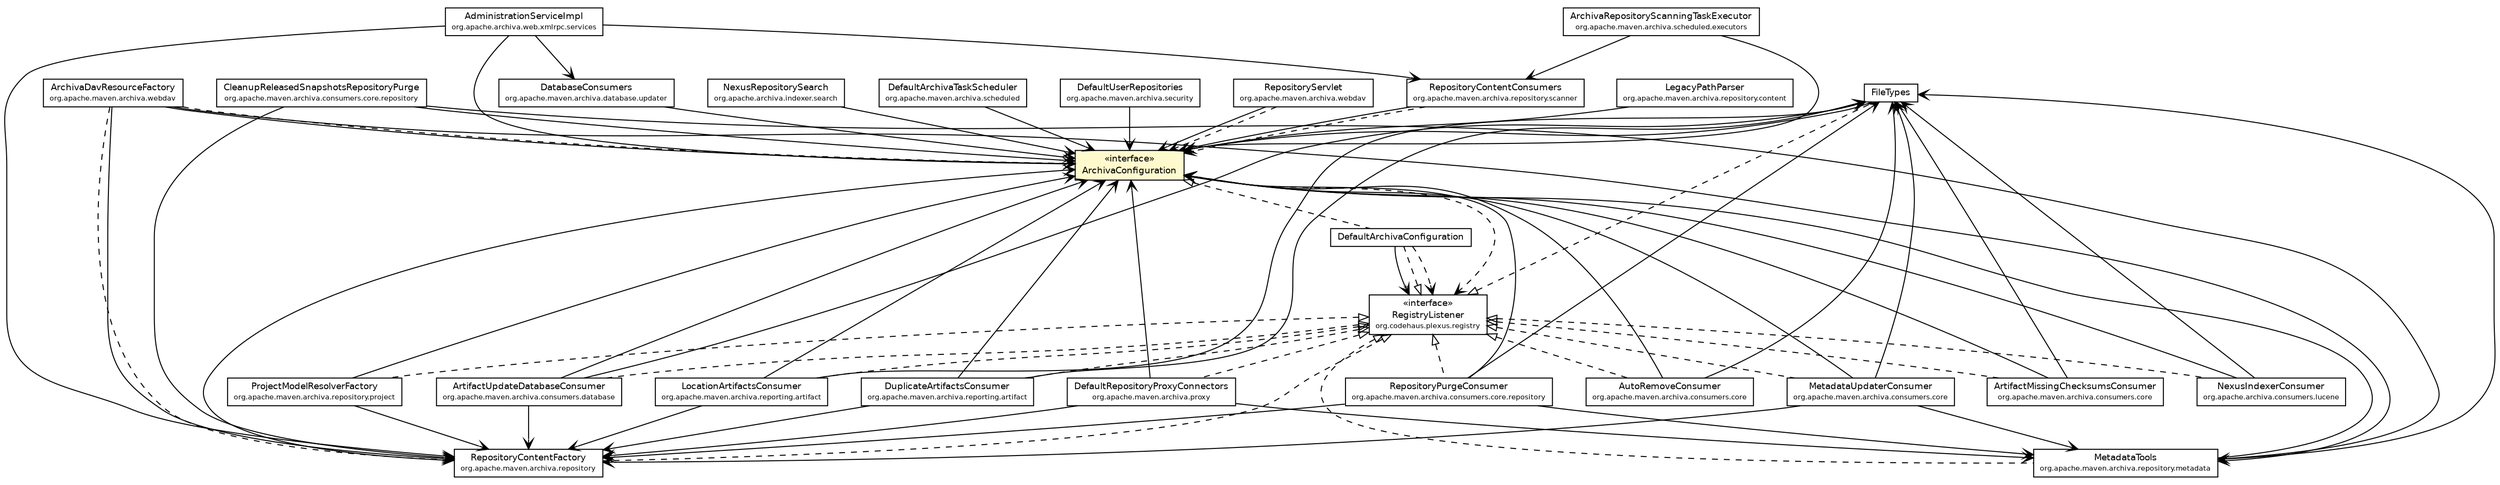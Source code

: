 #!/usr/local/bin/dot
#
# Class diagram 
# Generated by UmlGraph version 4.6 (http://www.spinellis.gr/sw/umlgraph)
#

digraph G {
	edge [fontname="Helvetica",fontsize=10,labelfontname="Helvetica",labelfontsize=10];
	node [fontname="Helvetica",fontsize=10,shape=plaintext];
	// org.apache.maven.archiva.configuration.FileTypes
	c39737 [label=<<table border="0" cellborder="1" cellspacing="0" cellpadding="2" port="p" href="./FileTypes.html">
		<tr><td><table border="0" cellspacing="0" cellpadding="1">
			<tr><td> FileTypes </td></tr>
		</table></td></tr>
		</table>>, fontname="Helvetica", fontcolor="black", fontsize=9.0];
	// org.apache.maven.archiva.configuration.DefaultArchivaConfiguration
	c39738 [label=<<table border="0" cellborder="1" cellspacing="0" cellpadding="2" port="p" href="./DefaultArchivaConfiguration.html">
		<tr><td><table border="0" cellspacing="0" cellpadding="1">
			<tr><td> DefaultArchivaConfiguration </td></tr>
		</table></td></tr>
		</table>>, fontname="Helvetica", fontcolor="black", fontsize=9.0];
	// org.apache.maven.archiva.configuration.ArchivaConfiguration
	c39743 [label=<<table border="0" cellborder="1" cellspacing="0" cellpadding="2" port="p" bgcolor="lemonChiffon" href="./ArchivaConfiguration.html">
		<tr><td><table border="0" cellspacing="0" cellpadding="1">
			<tr><td> &laquo;interface&raquo; </td></tr>
			<tr><td> ArchivaConfiguration </td></tr>
		</table></td></tr>
		</table>>, fontname="Helvetica", fontcolor="black", fontsize=9.0];
	// org.apache.maven.archiva.repository.content.LegacyPathParser
	c39795 [label=<<table border="0" cellborder="1" cellspacing="0" cellpadding="2" port="p" href="../repository/content/LegacyPathParser.html">
		<tr><td><table border="0" cellspacing="0" cellpadding="1">
			<tr><td> LegacyPathParser </td></tr>
			<tr><td><font point-size="7.0"> org.apache.maven.archiva.repository.content </font></td></tr>
		</table></td></tr>
		</table>>, fontname="Helvetica", fontcolor="black", fontsize=9.0];
	// org.apache.maven.archiva.repository.RepositoryContentFactory
	c39804 [label=<<table border="0" cellborder="1" cellspacing="0" cellpadding="2" port="p" href="../repository/RepositoryContentFactory.html">
		<tr><td><table border="0" cellspacing="0" cellpadding="1">
			<tr><td> RepositoryContentFactory </td></tr>
			<tr><td><font point-size="7.0"> org.apache.maven.archiva.repository </font></td></tr>
		</table></td></tr>
		</table>>, fontname="Helvetica", fontcolor="black", fontsize=9.0];
	// org.apache.maven.archiva.repository.metadata.MetadataTools
	c39815 [label=<<table border="0" cellborder="1" cellspacing="0" cellpadding="2" port="p" href="../repository/metadata/MetadataTools.html">
		<tr><td><table border="0" cellspacing="0" cellpadding="1">
			<tr><td> MetadataTools </td></tr>
			<tr><td><font point-size="7.0"> org.apache.maven.archiva.repository.metadata </font></td></tr>
		</table></td></tr>
		</table>>, fontname="Helvetica", fontcolor="black", fontsize=9.0];
	// org.apache.maven.archiva.repository.project.ProjectModelResolverFactory
	c39819 [label=<<table border="0" cellborder="1" cellspacing="0" cellpadding="2" port="p" href="../repository/project/ProjectModelResolverFactory.html">
		<tr><td><table border="0" cellspacing="0" cellpadding="1">
			<tr><td> ProjectModelResolverFactory </td></tr>
			<tr><td><font point-size="7.0"> org.apache.maven.archiva.repository.project </font></td></tr>
		</table></td></tr>
		</table>>, fontname="Helvetica", fontcolor="black", fontsize=9.0];
	// org.apache.maven.archiva.repository.scanner.RepositoryContentConsumers
	c39838 [label=<<table border="0" cellborder="1" cellspacing="0" cellpadding="2" port="p" href="../repository/scanner/RepositoryContentConsumers.html">
		<tr><td><table border="0" cellspacing="0" cellpadding="1">
			<tr><td> RepositoryContentConsumers </td></tr>
			<tr><td><font point-size="7.0"> org.apache.maven.archiva.repository.scanner </font></td></tr>
		</table></td></tr>
		</table>>, fontname="Helvetica", fontcolor="black", fontsize=9.0];
	// org.apache.maven.archiva.consumers.core.MetadataUpdaterConsumer
	c39844 [label=<<table border="0" cellborder="1" cellspacing="0" cellpadding="2" port="p" href="../consumers/core/MetadataUpdaterConsumer.html">
		<tr><td><table border="0" cellspacing="0" cellpadding="1">
			<tr><td> MetadataUpdaterConsumer </td></tr>
			<tr><td><font point-size="7.0"> org.apache.maven.archiva.consumers.core </font></td></tr>
		</table></td></tr>
		</table>>, fontname="Helvetica", fontcolor="black", fontsize=9.0];
	// org.apache.maven.archiva.consumers.core.AutoRemoveConsumer
	c39846 [label=<<table border="0" cellborder="1" cellspacing="0" cellpadding="2" port="p" href="../consumers/core/AutoRemoveConsumer.html">
		<tr><td><table border="0" cellspacing="0" cellpadding="1">
			<tr><td> AutoRemoveConsumer </td></tr>
			<tr><td><font point-size="7.0"> org.apache.maven.archiva.consumers.core </font></td></tr>
		</table></td></tr>
		</table>>, fontname="Helvetica", fontcolor="black", fontsize=9.0];
	// org.apache.maven.archiva.consumers.core.ArtifactMissingChecksumsConsumer
	c39847 [label=<<table border="0" cellborder="1" cellspacing="0" cellpadding="2" port="p" href="../consumers/core/ArtifactMissingChecksumsConsumer.html">
		<tr><td><table border="0" cellspacing="0" cellpadding="1">
			<tr><td> ArtifactMissingChecksumsConsumer </td></tr>
			<tr><td><font point-size="7.0"> org.apache.maven.archiva.consumers.core </font></td></tr>
		</table></td></tr>
		</table>>, fontname="Helvetica", fontcolor="black", fontsize=9.0];
	// org.apache.maven.archiva.consumers.core.repository.RepositoryPurgeConsumer
	c39850 [label=<<table border="0" cellborder="1" cellspacing="0" cellpadding="2" port="p" href="../consumers/core/repository/RepositoryPurgeConsumer.html">
		<tr><td><table border="0" cellspacing="0" cellpadding="1">
			<tr><td> RepositoryPurgeConsumer </td></tr>
			<tr><td><font point-size="7.0"> org.apache.maven.archiva.consumers.core.repository </font></td></tr>
		</table></td></tr>
		</table>>, fontname="Helvetica", fontcolor="black", fontsize=9.0];
	// org.apache.maven.archiva.consumers.core.repository.CleanupReleasedSnapshotsRepositoryPurge
	c39853 [label=<<table border="0" cellborder="1" cellspacing="0" cellpadding="2" port="p" href="../consumers/core/repository/CleanupReleasedSnapshotsRepositoryPurge.html">
		<tr><td><table border="0" cellspacing="0" cellpadding="1">
			<tr><td> CleanupReleasedSnapshotsRepositoryPurge </td></tr>
			<tr><td><font point-size="7.0"> org.apache.maven.archiva.consumers.core.repository </font></td></tr>
		</table></td></tr>
		</table>>, fontname="Helvetica", fontcolor="black", fontsize=9.0];
	// org.apache.maven.archiva.database.updater.DatabaseConsumers
	c39911 [label=<<table border="0" cellborder="1" cellspacing="0" cellpadding="2" port="p" href="../database/updater/DatabaseConsumers.html">
		<tr><td><table border="0" cellspacing="0" cellpadding="1">
			<tr><td> DatabaseConsumers </td></tr>
			<tr><td><font point-size="7.0"> org.apache.maven.archiva.database.updater </font></td></tr>
		</table></td></tr>
		</table>>, fontname="Helvetica", fontcolor="black", fontsize=9.0];
	// org.apache.maven.archiva.reporting.artifact.LocationArtifactsConsumer
	c39927 [label=<<table border="0" cellborder="1" cellspacing="0" cellpadding="2" port="p" href="../reporting/artifact/LocationArtifactsConsumer.html">
		<tr><td><table border="0" cellspacing="0" cellpadding="1">
			<tr><td> LocationArtifactsConsumer </td></tr>
			<tr><td><font point-size="7.0"> org.apache.maven.archiva.reporting.artifact </font></td></tr>
		</table></td></tr>
		</table>>, fontname="Helvetica", fontcolor="black", fontsize=9.0];
	// org.apache.maven.archiva.reporting.artifact.DuplicateArtifactsConsumer
	c39928 [label=<<table border="0" cellborder="1" cellspacing="0" cellpadding="2" port="p" href="../reporting/artifact/DuplicateArtifactsConsumer.html">
		<tr><td><table border="0" cellspacing="0" cellpadding="1">
			<tr><td> DuplicateArtifactsConsumer </td></tr>
			<tr><td><font point-size="7.0"> org.apache.maven.archiva.reporting.artifact </font></td></tr>
		</table></td></tr>
		</table>>, fontname="Helvetica", fontcolor="black", fontsize=9.0];
	// org.apache.maven.archiva.consumers.database.ArtifactUpdateDatabaseConsumer
	c39934 [label=<<table border="0" cellborder="1" cellspacing="0" cellpadding="2" port="p" href="../consumers/database/ArtifactUpdateDatabaseConsumer.html">
		<tr><td><table border="0" cellspacing="0" cellpadding="1">
			<tr><td> ArtifactUpdateDatabaseConsumer </td></tr>
			<tr><td><font point-size="7.0"> org.apache.maven.archiva.consumers.database </font></td></tr>
		</table></td></tr>
		</table>>, fontname="Helvetica", fontcolor="black", fontsize=9.0];
	// org.apache.archiva.indexer.search.NexusRepositorySearch
	c39941 [label=<<table border="0" cellborder="1" cellspacing="0" cellpadding="2" port="p" href="../../../archiva/indexer/search/NexusRepositorySearch.html">
		<tr><td><table border="0" cellspacing="0" cellpadding="1">
			<tr><td> NexusRepositorySearch </td></tr>
			<tr><td><font point-size="7.0"> org.apache.archiva.indexer.search </font></td></tr>
		</table></td></tr>
		</table>>, fontname="Helvetica", fontcolor="black", fontsize=9.0];
	// org.apache.maven.archiva.scheduled.DefaultArchivaTaskScheduler
	c39944 [label=<<table border="0" cellborder="1" cellspacing="0" cellpadding="2" port="p" href="../scheduled/DefaultArchivaTaskScheduler.html">
		<tr><td><table border="0" cellspacing="0" cellpadding="1">
			<tr><td> DefaultArchivaTaskScheduler </td></tr>
			<tr><td><font point-size="7.0"> org.apache.maven.archiva.scheduled </font></td></tr>
		</table></td></tr>
		</table>>, fontname="Helvetica", fontcolor="black", fontsize=9.0];
	// org.apache.maven.archiva.scheduled.executors.ArchivaRepositoryScanningTaskExecutor
	c39947 [label=<<table border="0" cellborder="1" cellspacing="0" cellpadding="2" port="p" href="../scheduled/executors/ArchivaRepositoryScanningTaskExecutor.html">
		<tr><td><table border="0" cellspacing="0" cellpadding="1">
			<tr><td> ArchivaRepositoryScanningTaskExecutor </td></tr>
			<tr><td><font point-size="7.0"> org.apache.maven.archiva.scheduled.executors </font></td></tr>
		</table></td></tr>
		</table>>, fontname="Helvetica", fontcolor="black", fontsize=9.0];
	// org.apache.archiva.consumers.lucene.NexusIndexerConsumer
	c39955 [label=<<table border="0" cellborder="1" cellspacing="0" cellpadding="2" port="p" href="../../../archiva/consumers/lucene/NexusIndexerConsumer.html">
		<tr><td><table border="0" cellspacing="0" cellpadding="1">
			<tr><td> NexusIndexerConsumer </td></tr>
			<tr><td><font point-size="7.0"> org.apache.archiva.consumers.lucene </font></td></tr>
		</table></td></tr>
		</table>>, fontname="Helvetica", fontcolor="black", fontsize=9.0];
	// org.apache.maven.archiva.proxy.DefaultRepositoryProxyConnectors
	c40020 [label=<<table border="0" cellborder="1" cellspacing="0" cellpadding="2" port="p" href="../proxy/DefaultRepositoryProxyConnectors.html">
		<tr><td><table border="0" cellspacing="0" cellpadding="1">
			<tr><td> DefaultRepositoryProxyConnectors </td></tr>
			<tr><td><font point-size="7.0"> org.apache.maven.archiva.proxy </font></td></tr>
		</table></td></tr>
		</table>>, fontname="Helvetica", fontcolor="black", fontsize=9.0];
	// org.apache.maven.archiva.security.DefaultUserRepositories
	c40039 [label=<<table border="0" cellborder="1" cellspacing="0" cellpadding="2" port="p" href="../security/DefaultUserRepositories.html">
		<tr><td><table border="0" cellspacing="0" cellpadding="1">
			<tr><td> DefaultUserRepositories </td></tr>
			<tr><td><font point-size="7.0"> org.apache.maven.archiva.security </font></td></tr>
		</table></td></tr>
		</table>>, fontname="Helvetica", fontcolor="black", fontsize=9.0];
	// org.apache.maven.archiva.webdav.RepositoryServlet
	c40047 [label=<<table border="0" cellborder="1" cellspacing="0" cellpadding="2" port="p" href="../webdav/RepositoryServlet.html">
		<tr><td><table border="0" cellspacing="0" cellpadding="1">
			<tr><td> RepositoryServlet </td></tr>
			<tr><td><font point-size="7.0"> org.apache.maven.archiva.webdav </font></td></tr>
		</table></td></tr>
		</table>>, fontname="Helvetica", fontcolor="black", fontsize=9.0];
	// org.apache.maven.archiva.webdav.ArchivaDavResourceFactory
	c40055 [label=<<table border="0" cellborder="1" cellspacing="0" cellpadding="2" port="p" href="../webdav/ArchivaDavResourceFactory.html">
		<tr><td><table border="0" cellspacing="0" cellpadding="1">
			<tr><td> ArchivaDavResourceFactory </td></tr>
			<tr><td><font point-size="7.0"> org.apache.maven.archiva.webdav </font></td></tr>
		</table></td></tr>
		</table>>, fontname="Helvetica", fontcolor="black", fontsize=9.0];
	// org.apache.archiva.web.xmlrpc.services.AdministrationServiceImpl
	c40080 [label=<<table border="0" cellborder="1" cellspacing="0" cellpadding="2" port="p" href="../../../archiva/web/xmlrpc/services/AdministrationServiceImpl.html">
		<tr><td><table border="0" cellspacing="0" cellpadding="1">
			<tr><td> AdministrationServiceImpl </td></tr>
			<tr><td><font point-size="7.0"> org.apache.archiva.web.xmlrpc.services </font></td></tr>
		</table></td></tr>
		</table>>, fontname="Helvetica", fontcolor="black", fontsize=9.0];
	//org.apache.maven.archiva.configuration.FileTypes implements org.codehaus.plexus.registry.RegistryListener
	c40082:p -> c39737:p [dir=back,arrowtail=empty,style=dashed];
	//org.apache.maven.archiva.configuration.DefaultArchivaConfiguration implements org.apache.maven.archiva.configuration.ArchivaConfiguration
	c39743:p -> c39738:p [dir=back,arrowtail=empty,style=dashed];
	//org.apache.maven.archiva.configuration.DefaultArchivaConfiguration implements org.codehaus.plexus.registry.RegistryListener
	c40082:p -> c39738:p [dir=back,arrowtail=empty,style=dashed];
	//org.apache.maven.archiva.repository.RepositoryContentFactory implements org.codehaus.plexus.registry.RegistryListener
	c40082:p -> c39804:p [dir=back,arrowtail=empty,style=dashed];
	//org.apache.maven.archiva.repository.metadata.MetadataTools implements org.codehaus.plexus.registry.RegistryListener
	c40082:p -> c39815:p [dir=back,arrowtail=empty,style=dashed];
	//org.apache.maven.archiva.repository.project.ProjectModelResolverFactory implements org.codehaus.plexus.registry.RegistryListener
	c40082:p -> c39819:p [dir=back,arrowtail=empty,style=dashed];
	//org.apache.maven.archiva.consumers.core.MetadataUpdaterConsumer implements org.codehaus.plexus.registry.RegistryListener
	c40082:p -> c39844:p [dir=back,arrowtail=empty,style=dashed];
	//org.apache.maven.archiva.consumers.core.AutoRemoveConsumer implements org.codehaus.plexus.registry.RegistryListener
	c40082:p -> c39846:p [dir=back,arrowtail=empty,style=dashed];
	//org.apache.maven.archiva.consumers.core.ArtifactMissingChecksumsConsumer implements org.codehaus.plexus.registry.RegistryListener
	c40082:p -> c39847:p [dir=back,arrowtail=empty,style=dashed];
	//org.apache.maven.archiva.consumers.core.repository.RepositoryPurgeConsumer implements org.codehaus.plexus.registry.RegistryListener
	c40082:p -> c39850:p [dir=back,arrowtail=empty,style=dashed];
	//org.apache.maven.archiva.reporting.artifact.LocationArtifactsConsumer implements org.codehaus.plexus.registry.RegistryListener
	c40082:p -> c39927:p [dir=back,arrowtail=empty,style=dashed];
	//org.apache.maven.archiva.reporting.artifact.DuplicateArtifactsConsumer implements org.codehaus.plexus.registry.RegistryListener
	c40082:p -> c39928:p [dir=back,arrowtail=empty,style=dashed];
	//org.apache.maven.archiva.consumers.database.ArtifactUpdateDatabaseConsumer implements org.codehaus.plexus.registry.RegistryListener
	c40082:p -> c39934:p [dir=back,arrowtail=empty,style=dashed];
	//org.apache.archiva.consumers.lucene.NexusIndexerConsumer implements org.codehaus.plexus.registry.RegistryListener
	c40082:p -> c39955:p [dir=back,arrowtail=empty,style=dashed];
	//org.apache.maven.archiva.proxy.DefaultRepositoryProxyConnectors implements org.codehaus.plexus.registry.RegistryListener
	c40082:p -> c40020:p [dir=back,arrowtail=empty,style=dashed];
	// org.apache.maven.archiva.configuration.FileTypes NAVASSOC org.apache.maven.archiva.configuration.ArchivaConfiguration
	c39737:p -> c39743:p [taillabel="", label="", headlabel="", fontname="Helvetica", fontcolor="black", fontsize=10.0, color="black", arrowhead=open];
	// org.apache.maven.archiva.configuration.DefaultArchivaConfiguration NAVASSOC org.codehaus.plexus.registry.RegistryListener
	c39738:p -> c40082:p [taillabel="", label="", headlabel="*", fontname="Helvetica", fontcolor="black", fontsize=10.0, color="black", arrowhead=open];
	// org.apache.maven.archiva.repository.content.LegacyPathParser NAVASSOC org.apache.maven.archiva.configuration.ArchivaConfiguration
	c39795:p -> c39743:p [taillabel="", label="", headlabel="", fontname="Helvetica", fontcolor="black", fontsize=10.0, color="black", arrowhead=open];
	// org.apache.maven.archiva.repository.RepositoryContentFactory NAVASSOC org.apache.maven.archiva.configuration.ArchivaConfiguration
	c39804:p -> c39743:p [taillabel="", label="", headlabel="", fontname="Helvetica", fontcolor="black", fontsize=10.0, color="black", arrowhead=open];
	// org.apache.maven.archiva.repository.metadata.MetadataTools NAVASSOC org.apache.maven.archiva.configuration.ArchivaConfiguration
	c39815:p -> c39743:p [taillabel="", label="", headlabel="", fontname="Helvetica", fontcolor="black", fontsize=10.0, color="black", arrowhead=open];
	// org.apache.maven.archiva.repository.metadata.MetadataTools NAVASSOC org.apache.maven.archiva.configuration.FileTypes
	c39815:p -> c39737:p [taillabel="", label="", headlabel="", fontname="Helvetica", fontcolor="black", fontsize=10.0, color="black", arrowhead=open];
	// org.apache.maven.archiva.repository.project.ProjectModelResolverFactory NAVASSOC org.apache.maven.archiva.configuration.ArchivaConfiguration
	c39819:p -> c39743:p [taillabel="", label="", headlabel="", fontname="Helvetica", fontcolor="black", fontsize=10.0, color="black", arrowhead=open];
	// org.apache.maven.archiva.repository.project.ProjectModelResolverFactory NAVASSOC org.apache.maven.archiva.repository.RepositoryContentFactory
	c39819:p -> c39804:p [taillabel="", label="", headlabel="", fontname="Helvetica", fontcolor="black", fontsize=10.0, color="black", arrowhead=open];
	// org.apache.maven.archiva.repository.scanner.RepositoryContentConsumers NAVASSOC org.apache.maven.archiva.configuration.ArchivaConfiguration
	c39838:p -> c39743:p [taillabel="", label="", headlabel="", fontname="Helvetica", fontcolor="black", fontsize=10.0, color="black", arrowhead=open];
	// org.apache.maven.archiva.consumers.core.MetadataUpdaterConsumer NAVASSOC org.apache.maven.archiva.repository.RepositoryContentFactory
	c39844:p -> c39804:p [taillabel="", label="", headlabel="", fontname="Helvetica", fontcolor="black", fontsize=10.0, color="black", arrowhead=open];
	// org.apache.maven.archiva.consumers.core.MetadataUpdaterConsumer NAVASSOC org.apache.maven.archiva.repository.metadata.MetadataTools
	c39844:p -> c39815:p [taillabel="", label="", headlabel="", fontname="Helvetica", fontcolor="black", fontsize=10.0, color="black", arrowhead=open];
	// org.apache.maven.archiva.consumers.core.MetadataUpdaterConsumer NAVASSOC org.apache.maven.archiva.configuration.ArchivaConfiguration
	c39844:p -> c39743:p [taillabel="", label="", headlabel="", fontname="Helvetica", fontcolor="black", fontsize=10.0, color="black", arrowhead=open];
	// org.apache.maven.archiva.consumers.core.MetadataUpdaterConsumer NAVASSOC org.apache.maven.archiva.configuration.FileTypes
	c39844:p -> c39737:p [taillabel="", label="", headlabel="", fontname="Helvetica", fontcolor="black", fontsize=10.0, color="black", arrowhead=open];
	// org.apache.maven.archiva.consumers.core.AutoRemoveConsumer NAVASSOC org.apache.maven.archiva.configuration.ArchivaConfiguration
	c39846:p -> c39743:p [taillabel="", label="", headlabel="", fontname="Helvetica", fontcolor="black", fontsize=10.0, color="black", arrowhead=open];
	// org.apache.maven.archiva.consumers.core.AutoRemoveConsumer NAVASSOC org.apache.maven.archiva.configuration.FileTypes
	c39846:p -> c39737:p [taillabel="", label="", headlabel="", fontname="Helvetica", fontcolor="black", fontsize=10.0, color="black", arrowhead=open];
	// org.apache.maven.archiva.consumers.core.ArtifactMissingChecksumsConsumer NAVASSOC org.apache.maven.archiva.configuration.ArchivaConfiguration
	c39847:p -> c39743:p [taillabel="", label="", headlabel="", fontname="Helvetica", fontcolor="black", fontsize=10.0, color="black", arrowhead=open];
	// org.apache.maven.archiva.consumers.core.ArtifactMissingChecksumsConsumer NAVASSOC org.apache.maven.archiva.configuration.FileTypes
	c39847:p -> c39737:p [taillabel="", label="", headlabel="", fontname="Helvetica", fontcolor="black", fontsize=10.0, color="black", arrowhead=open];
	// org.apache.maven.archiva.consumers.core.repository.RepositoryPurgeConsumer NAVASSOC org.apache.maven.archiva.configuration.ArchivaConfiguration
	c39850:p -> c39743:p [taillabel="", label="", headlabel="", fontname="Helvetica", fontcolor="black", fontsize=10.0, color="black", arrowhead=open];
	// org.apache.maven.archiva.consumers.core.repository.RepositoryPurgeConsumer NAVASSOC org.apache.maven.archiva.repository.RepositoryContentFactory
	c39850:p -> c39804:p [taillabel="", label="", headlabel="", fontname="Helvetica", fontcolor="black", fontsize=10.0, color="black", arrowhead=open];
	// org.apache.maven.archiva.consumers.core.repository.RepositoryPurgeConsumer NAVASSOC org.apache.maven.archiva.repository.metadata.MetadataTools
	c39850:p -> c39815:p [taillabel="", label="", headlabel="", fontname="Helvetica", fontcolor="black", fontsize=10.0, color="black", arrowhead=open];
	// org.apache.maven.archiva.consumers.core.repository.RepositoryPurgeConsumer NAVASSOC org.apache.maven.archiva.configuration.FileTypes
	c39850:p -> c39737:p [taillabel="", label="", headlabel="", fontname="Helvetica", fontcolor="black", fontsize=10.0, color="black", arrowhead=open];
	// org.apache.maven.archiva.consumers.core.repository.CleanupReleasedSnapshotsRepositoryPurge NAVASSOC org.apache.maven.archiva.repository.metadata.MetadataTools
	c39853:p -> c39815:p [taillabel="", label="", headlabel="", fontname="Helvetica", fontcolor="black", fontsize=10.0, color="black", arrowhead=open];
	// org.apache.maven.archiva.consumers.core.repository.CleanupReleasedSnapshotsRepositoryPurge NAVASSOC org.apache.maven.archiva.configuration.ArchivaConfiguration
	c39853:p -> c39743:p [taillabel="", label="", headlabel="", fontname="Helvetica", fontcolor="black", fontsize=10.0, color="black", arrowhead=open];
	// org.apache.maven.archiva.consumers.core.repository.CleanupReleasedSnapshotsRepositoryPurge NAVASSOC org.apache.maven.archiva.repository.RepositoryContentFactory
	c39853:p -> c39804:p [taillabel="", label="", headlabel="", fontname="Helvetica", fontcolor="black", fontsize=10.0, color="black", arrowhead=open];
	// org.apache.maven.archiva.database.updater.DatabaseConsumers NAVASSOC org.apache.maven.archiva.configuration.ArchivaConfiguration
	c39911:p -> c39743:p [taillabel="", label="", headlabel="", fontname="Helvetica", fontcolor="black", fontsize=10.0, color="black", arrowhead=open];
	// org.apache.maven.archiva.reporting.artifact.LocationArtifactsConsumer NAVASSOC org.apache.maven.archiva.configuration.ArchivaConfiguration
	c39927:p -> c39743:p [taillabel="", label="", headlabel="", fontname="Helvetica", fontcolor="black", fontsize=10.0, color="black", arrowhead=open];
	// org.apache.maven.archiva.reporting.artifact.LocationArtifactsConsumer NAVASSOC org.apache.maven.archiva.configuration.FileTypes
	c39927:p -> c39737:p [taillabel="", label="", headlabel="", fontname="Helvetica", fontcolor="black", fontsize=10.0, color="black", arrowhead=open];
	// org.apache.maven.archiva.reporting.artifact.LocationArtifactsConsumer NAVASSOC org.apache.maven.archiva.repository.RepositoryContentFactory
	c39927:p -> c39804:p [taillabel="", label="", headlabel="", fontname="Helvetica", fontcolor="black", fontsize=10.0, color="black", arrowhead=open];
	// org.apache.maven.archiva.reporting.artifact.DuplicateArtifactsConsumer NAVASSOC org.apache.maven.archiva.configuration.ArchivaConfiguration
	c39928:p -> c39743:p [taillabel="", label="", headlabel="", fontname="Helvetica", fontcolor="black", fontsize=10.0, color="black", arrowhead=open];
	// org.apache.maven.archiva.reporting.artifact.DuplicateArtifactsConsumer NAVASSOC org.apache.maven.archiva.configuration.FileTypes
	c39928:p -> c39737:p [taillabel="", label="", headlabel="", fontname="Helvetica", fontcolor="black", fontsize=10.0, color="black", arrowhead=open];
	// org.apache.maven.archiva.reporting.artifact.DuplicateArtifactsConsumer NAVASSOC org.apache.maven.archiva.repository.RepositoryContentFactory
	c39928:p -> c39804:p [taillabel="", label="", headlabel="", fontname="Helvetica", fontcolor="black", fontsize=10.0, color="black", arrowhead=open];
	// org.apache.maven.archiva.consumers.database.ArtifactUpdateDatabaseConsumer NAVASSOC org.apache.maven.archiva.configuration.ArchivaConfiguration
	c39934:p -> c39743:p [taillabel="", label="", headlabel="", fontname="Helvetica", fontcolor="black", fontsize=10.0, color="black", arrowhead=open];
	// org.apache.maven.archiva.consumers.database.ArtifactUpdateDatabaseConsumer NAVASSOC org.apache.maven.archiva.configuration.FileTypes
	c39934:p -> c39737:p [taillabel="", label="", headlabel="", fontname="Helvetica", fontcolor="black", fontsize=10.0, color="black", arrowhead=open];
	// org.apache.maven.archiva.consumers.database.ArtifactUpdateDatabaseConsumer NAVASSOC org.apache.maven.archiva.repository.RepositoryContentFactory
	c39934:p -> c39804:p [taillabel="", label="", headlabel="", fontname="Helvetica", fontcolor="black", fontsize=10.0, color="black", arrowhead=open];
	// org.apache.archiva.indexer.search.NexusRepositorySearch NAVASSOC org.apache.maven.archiva.configuration.ArchivaConfiguration
	c39941:p -> c39743:p [taillabel="", label="", headlabel="", fontname="Helvetica", fontcolor="black", fontsize=10.0, color="black", arrowhead=open];
	// org.apache.maven.archiva.scheduled.DefaultArchivaTaskScheduler NAVASSOC org.apache.maven.archiva.configuration.ArchivaConfiguration
	c39944:p -> c39743:p [taillabel="", label="", headlabel="", fontname="Helvetica", fontcolor="black", fontsize=10.0, color="black", arrowhead=open];
	// org.apache.maven.archiva.scheduled.executors.ArchivaRepositoryScanningTaskExecutor NAVASSOC org.apache.maven.archiva.configuration.ArchivaConfiguration
	c39947:p -> c39743:p [taillabel="", label="", headlabel="", fontname="Helvetica", fontcolor="black", fontsize=10.0, color="black", arrowhead=open];
	// org.apache.maven.archiva.scheduled.executors.ArchivaRepositoryScanningTaskExecutor NAVASSOC org.apache.maven.archiva.repository.scanner.RepositoryContentConsumers
	c39947:p -> c39838:p [taillabel="", label="", headlabel="", fontname="Helvetica", fontcolor="black", fontsize=10.0, color="black", arrowhead=open];
	// org.apache.archiva.consumers.lucene.NexusIndexerConsumer NAVASSOC org.apache.maven.archiva.configuration.ArchivaConfiguration
	c39955:p -> c39743:p [taillabel="", label="", headlabel="", fontname="Helvetica", fontcolor="black", fontsize=10.0, color="black", arrowhead=open];
	// org.apache.archiva.consumers.lucene.NexusIndexerConsumer NAVASSOC org.apache.maven.archiva.configuration.FileTypes
	c39955:p -> c39737:p [taillabel="", label="", headlabel="", fontname="Helvetica", fontcolor="black", fontsize=10.0, color="black", arrowhead=open];
	// org.apache.maven.archiva.proxy.DefaultRepositoryProxyConnectors NAVASSOC org.apache.maven.archiva.configuration.ArchivaConfiguration
	c40020:p -> c39743:p [taillabel="", label="", headlabel="", fontname="Helvetica", fontcolor="black", fontsize=10.0, color="black", arrowhead=open];
	// org.apache.maven.archiva.proxy.DefaultRepositoryProxyConnectors NAVASSOC org.apache.maven.archiva.repository.RepositoryContentFactory
	c40020:p -> c39804:p [taillabel="", label="", headlabel="", fontname="Helvetica", fontcolor="black", fontsize=10.0, color="black", arrowhead=open];
	// org.apache.maven.archiva.proxy.DefaultRepositoryProxyConnectors NAVASSOC org.apache.maven.archiva.repository.metadata.MetadataTools
	c40020:p -> c39815:p [taillabel="", label="", headlabel="", fontname="Helvetica", fontcolor="black", fontsize=10.0, color="black", arrowhead=open];
	// org.apache.maven.archiva.security.DefaultUserRepositories NAVASSOC org.apache.maven.archiva.configuration.ArchivaConfiguration
	c40039:p -> c39743:p [taillabel="", label="", headlabel="", fontname="Helvetica", fontcolor="black", fontsize=10.0, color="black", arrowhead=open];
	// org.apache.maven.archiva.webdav.RepositoryServlet NAVASSOC org.apache.maven.archiva.configuration.ArchivaConfiguration
	c40047:p -> c39743:p [taillabel="", label="", headlabel="", fontname="Helvetica", fontcolor="black", fontsize=10.0, color="black", arrowhead=open];
	// org.apache.maven.archiva.webdav.ArchivaDavResourceFactory NAVASSOC org.apache.maven.archiva.repository.RepositoryContentFactory
	c40055:p -> c39804:p [taillabel="", label="", headlabel="", fontname="Helvetica", fontcolor="black", fontsize=10.0, color="black", arrowhead=open];
	// org.apache.maven.archiva.webdav.ArchivaDavResourceFactory NAVASSOC org.apache.maven.archiva.repository.metadata.MetadataTools
	c40055:p -> c39815:p [taillabel="", label="", headlabel="", fontname="Helvetica", fontcolor="black", fontsize=10.0, color="black", arrowhead=open];
	// org.apache.maven.archiva.webdav.ArchivaDavResourceFactory NAVASSOC org.apache.maven.archiva.configuration.ArchivaConfiguration
	c40055:p -> c39743:p [taillabel="", label="", headlabel="", fontname="Helvetica", fontcolor="black", fontsize=10.0, color="black", arrowhead=open];
	// org.apache.archiva.web.xmlrpc.services.AdministrationServiceImpl NAVASSOC org.apache.maven.archiva.configuration.ArchivaConfiguration
	c40080:p -> c39743:p [taillabel="", label="", headlabel="", fontname="Helvetica", fontcolor="black", fontsize=10.0, color="black", arrowhead=open];
	// org.apache.archiva.web.xmlrpc.services.AdministrationServiceImpl NAVASSOC org.apache.maven.archiva.repository.scanner.RepositoryContentConsumers
	c40080:p -> c39838:p [taillabel="", label="", headlabel="", fontname="Helvetica", fontcolor="black", fontsize=10.0, color="black", arrowhead=open];
	// org.apache.archiva.web.xmlrpc.services.AdministrationServiceImpl NAVASSOC org.apache.maven.archiva.database.updater.DatabaseConsumers
	c40080:p -> c39911:p [taillabel="", label="", headlabel="", fontname="Helvetica", fontcolor="black", fontsize=10.0, color="black", arrowhead=open];
	// org.apache.archiva.web.xmlrpc.services.AdministrationServiceImpl NAVASSOC org.apache.maven.archiva.repository.RepositoryContentFactory
	c40080:p -> c39804:p [taillabel="", label="", headlabel="", fontname="Helvetica", fontcolor="black", fontsize=10.0, color="black", arrowhead=open];
	// org.apache.maven.archiva.configuration.DefaultArchivaConfiguration DEPEND org.codehaus.plexus.registry.RegistryListener
	c39738:p -> c40082:p [taillabel="", label="", headlabel="", fontname="Helvetica", fontcolor="black", fontsize=10.0, color="black", arrowhead=open, style=dashed];
	// org.apache.maven.archiva.configuration.ArchivaConfiguration DEPEND org.codehaus.plexus.registry.RegistryListener
	c39743:p -> c40082:p [taillabel="", label="", headlabel="", fontname="Helvetica", fontcolor="black", fontsize=10.0, color="black", arrowhead=open, style=dashed];
	// org.apache.maven.archiva.repository.scanner.RepositoryContentConsumers DEPEND org.apache.maven.archiva.configuration.ArchivaConfiguration
	c39838:p -> c39743:p [taillabel="", label="", headlabel="", fontname="Helvetica", fontcolor="black", fontsize=10.0, color="black", arrowhead=open, style=dashed];
	// org.apache.maven.archiva.webdav.RepositoryServlet DEPEND org.apache.maven.archiva.configuration.ArchivaConfiguration
	c40047:p -> c39743:p [taillabel="", label="", headlabel="", fontname="Helvetica", fontcolor="black", fontsize=10.0, color="black", arrowhead=open, style=dashed];
	// org.apache.maven.archiva.webdav.ArchivaDavResourceFactory DEPEND org.apache.maven.archiva.configuration.ArchivaConfiguration
	c40055:p -> c39743:p [taillabel="", label="", headlabel="", fontname="Helvetica", fontcolor="black", fontsize=10.0, color="black", arrowhead=open, style=dashed];
	// org.apache.maven.archiva.webdav.ArchivaDavResourceFactory DEPEND org.apache.maven.archiva.repository.RepositoryContentFactory
	c40055:p -> c39804:p [taillabel="", label="", headlabel="", fontname="Helvetica", fontcolor="black", fontsize=10.0, color="black", arrowhead=open, style=dashed];
	// org.codehaus.plexus.registry.RegistryListener
	c40082 [label=<<table border="0" cellborder="1" cellspacing="0" cellpadding="2" port="p" href="http://java.sun.com/j2se/1.4.2/docs/api/org/codehaus/plexus/registry/RegistryListener.html">
		<tr><td><table border="0" cellspacing="0" cellpadding="1">
			<tr><td> &laquo;interface&raquo; </td></tr>
			<tr><td> RegistryListener </td></tr>
			<tr><td><font point-size="7.0"> org.codehaus.plexus.registry </font></td></tr>
		</table></td></tr>
		</table>>, fontname="Helvetica", fontcolor="black", fontsize=9.0];
}

